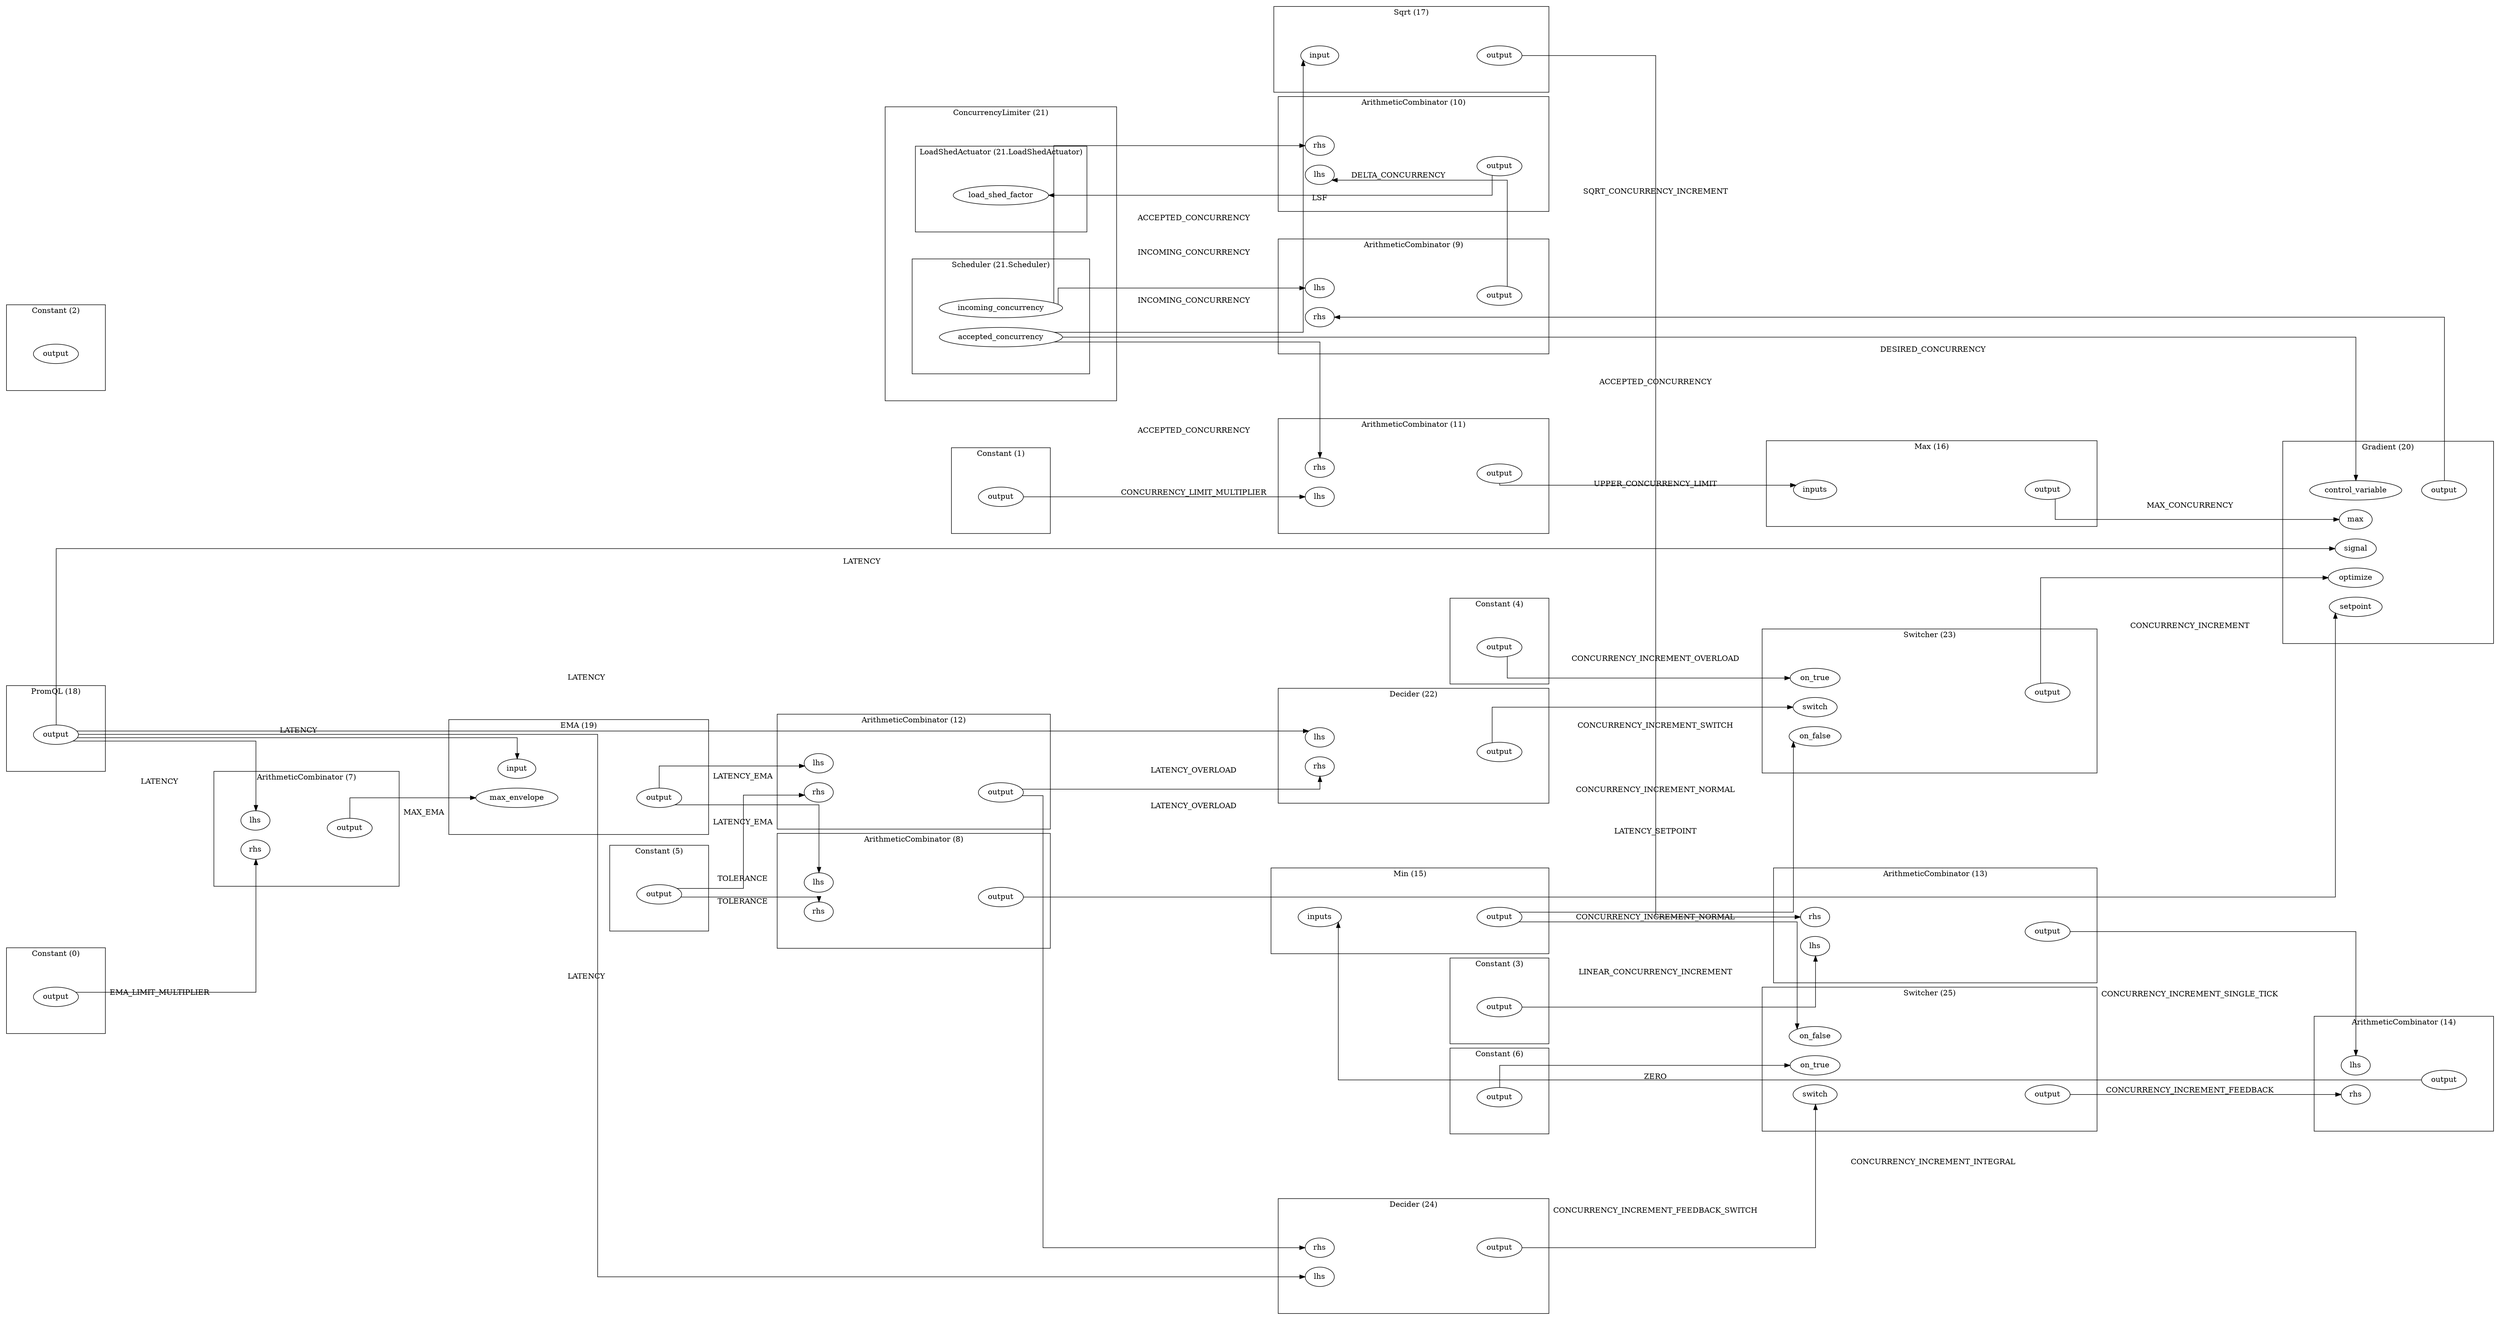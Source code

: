 digraph  {
	subgraph cluster_s27 {
		label="ArithmeticCombinator (10)";margin="50.0";
		n28[label="lhs"];
		n30[label="output"];
		n29[label="rhs"];
		n29->n30[style="invis"];
		{rank=same; n28;n29;};
		{rank=same; n30;};
		
	}
	subgraph cluster_s31 {
		label="ArithmeticCombinator (11)";margin="50.0";
		n32[label="lhs"];
		n34[label="output"];
		n33[label="rhs"];
		n33->n34[style="invis"];
		{rank=same; n32;n33;};
		{rank=same; n34;};
		
	}
	subgraph cluster_s35 {
		label="ArithmeticCombinator (12)";margin="50.0";
		n36[label="lhs"];
		n38[label="output"];
		n37[label="rhs"];
		n37->n38[style="invis"];
		{rank=same; n36;n37;};
		{rank=same; n38;};
		
	}
	subgraph cluster_s39 {
		label="ArithmeticCombinator (13)";margin="50.0";
		n40[label="lhs"];
		n42[label="output"];
		n41[label="rhs"];
		n41->n42[style="invis"];
		{rank=same; n40;n41;};
		{rank=same; n42;};
		
	}
	subgraph cluster_s43 {
		label="ArithmeticCombinator (14)";margin="50.0";
		n45[label="lhs"];
		n46[label="output"];
		n44[label="rhs"];
		n45->n46[style="invis"];
		{rank=same; n44;n45;};
		{rank=same; n46;};
		
	}
	subgraph cluster_s15 {
		label="ArithmeticCombinator (7)";margin="50.0";
		n16[label="lhs"];
		n18[label="output"];
		n17[label="rhs"];
		n17->n18[style="invis"];
		{rank=same; n16;n17;};
		{rank=same; n18;};
		
	}
	subgraph cluster_s19 {
		label="ArithmeticCombinator (8)";margin="50.0";
		n20[label="lhs"];
		n22[label="output"];
		n21[label="rhs"];
		n21->n22[style="invis"];
		{rank=same; n20;n21;};
		{rank=same; n22;};
		
	}
	subgraph cluster_s23 {
		label="ArithmeticCombinator (9)";margin="50.0";
		n24[label="lhs"];
		n26[label="output"];
		n25[label="rhs"];
		n25->n26[style="invis"];
		{rank=same; n24;n25;};
		{rank=same; n26;};
		
	}
	subgraph cluster_s69 {
		subgraph cluster_s73 {
			label="LoadShedActuator (21.LoadShedActuator)";margin="50.0";
			n74[label="load_shed_factor"];
			{rank=same; n74;};
			
		}
		subgraph cluster_s70 {
			label="Scheduler (21.Scheduler)";margin="50.0";
			n71[label="accepted_concurrency"];
			n72[label="incoming_concurrency"];
			{rank=same; n71;n72;};
			
		}
		label="ConcurrencyLimiter (21)";margin="50.0";
		
	}
	subgraph cluster_s1 {
		label="Constant (0)";margin="50.0";
		n2[label="output"];
		{rank=same; n2;};
		
	}
	subgraph cluster_s3 {
		label="Constant (1)";margin="50.0";
		n4[label="output"];
		{rank=same; n4;};
		
	}
	subgraph cluster_s5 {
		label="Constant (2)";margin="50.0";
		n6[label="output"];
		{rank=same; n6;};
		
	}
	subgraph cluster_s7 {
		label="Constant (3)";margin="50.0";
		n8[label="output"];
		{rank=same; n8;};
		
	}
	subgraph cluster_s9 {
		label="Constant (4)";margin="50.0";
		n10[label="output"];
		{rank=same; n10;};
		
	}
	subgraph cluster_s11 {
		label="Constant (5)";margin="50.0";
		n12[label="output"];
		{rank=same; n12;};
		
	}
	subgraph cluster_s13 {
		label="Constant (6)";margin="50.0";
		n14[label="output"];
		{rank=same; n14;};
		
	}
	subgraph cluster_s75 {
		label="Decider (22)";margin="50.0";
		n76[label="lhs"];
		n78[label="output"];
		n77[label="rhs"];
		n77->n78[style="invis"];
		{rank=same; n76;n77;};
		{rank=same; n78;};
		
	}
	subgraph cluster_s84 {
		label="Decider (24)";margin="50.0";
		n85[label="lhs"];
		n87[label="output"];
		n86[label="rhs"];
		n86->n87[style="invis"];
		{rank=same; n85;n86;};
		{rank=same; n87;};
		
	}
	subgraph cluster_s58 {
		label="EMA (19)";margin="50.0";
		n59[label="input"];
		n60[label="max_envelope"];
		n61[label="output"];
		n60->n61[style="invis"];
		{rank=same; n61;};
		{rank=same; n59;n60;};
		
	}
	subgraph cluster_s62 {
		label="Gradient (20)";margin="50.0";
		n67[label="control_variable"];
		n66[label="max"];
		n65[label="optimize"];
		n68[label="output"];
		n64[label="setpoint"];
		n63[label="signal"];
		n67->n68[style="invis"];
		{rank=same; n63;n64;n65;n66;n67;};
		{rank=same; n68;};
		
	}
	subgraph cluster_s50 {
		label="Max (16)";margin="50.0";
		n51[label="inputs"];
		n52[label="output"];
		n51->n52[style="invis"];
		{rank=same; n51;};
		{rank=same; n52;};
		
	}
	subgraph cluster_s47 {
		label="Min (15)";margin="50.0";
		n48[label="inputs"];
		n49[label="output"];
		n48->n49[style="invis"];
		{rank=same; n48;};
		{rank=same; n49;};
		
	}
	subgraph cluster_s56 {
		label="PromQL (18)";margin="50.0";
		n57[label="output"];
		{rank=same; n57;};
		
	}
	subgraph cluster_s53 {
		label="Sqrt (17)";margin="50.0";
		n54[label="input"];
		n55[label="output"];
		n54->n55[style="invis"];
		{rank=same; n55;};
		{rank=same; n54;};
		
	}
	subgraph cluster_s79 {
		label="Switcher (23)";margin="50.0";
		n82[label="on_false"];
		n81[label="on_true"];
		n83[label="output"];
		n80[label="switch"];
		n82->n83[style="invis"];
		{rank=same; n83;};
		{rank=same; n80;n81;n82;};
		
	}
	subgraph cluster_s88 {
		label="Switcher (25)";margin="50.0";
		n90[label="on_false"];
		n89[label="on_true"];
		n92[label="output"];
		n91[label="switch"];
		n91->n92[style="invis"];
		{rank=same; n89;n90;n91;};
		{rank=same; n92;};
		
	}
	rankdir="LR";splines="ortho";
	n71->n33[label="ACCEPTED_CONCURRENCY"];
	n71->n54[label="ACCEPTED_CONCURRENCY"];
	n71->n67[label="ACCEPTED_CONCURRENCY"];
	n72->n24[label="INCOMING_CONCURRENCY"];
	n72->n29[label="INCOMING_CONCURRENCY"];
	n55->n41[label="SQRT_CONCURRENCY_INCREMENT"];
	n57->n16[label="LATENCY"];
	n57->n59[label="LATENCY"];
	n57->n63[label="LATENCY"];
	n57->n76[label="LATENCY"];
	n57->n85[label="LATENCY"];
	n12->n21[label="TOLERANCE"];
	n12->n37[label="TOLERANCE"];
	n61->n20[label="LATENCY_EMA"];
	n61->n36[label="LATENCY_EMA"];
	n68->n25[label="DESIRED_CONCURRENCY"];
	n83->n65[label="CONCURRENCY_INCREMENT"];
	n4->n32[label="CONCURRENCY_LIMIT_MULTIPLIER"];
	n87->n91[label="CONCURRENCY_INCREMENT_FEEDBACK_SWITCH"];
	n30->n74[label="LSF"];
	n42->n45[label="CONCURRENCY_INCREMENT_SINGLE_TICK"];
	n78->n80[label="CONCURRENCY_INCREMENT_SWITCH"];
	n92->n44[label="CONCURRENCY_INCREMENT_FEEDBACK"];
	n10->n81[label="CONCURRENCY_INCREMENT_OVERLOAD"];
	n46->n48[label="CONCURRENCY_INCREMENT_INTEGRAL"];
	n49->n82[label="CONCURRENCY_INCREMENT_NORMAL"];
	n49->n90[label="CONCURRENCY_INCREMENT_NORMAL"];
	n52->n66[label="MAX_CONCURRENCY"];
	n22->n64[label="LATENCY_SETPOINT"];
	n38->n77[label="LATENCY_OVERLOAD"];
	n38->n86[label="LATENCY_OVERLOAD"];
	n2->n17[label="EMA_LIMIT_MULTIPLIER"];
	n14->n89[label="ZERO"];
	n18->n60[label="MAX_EMA"];
	n8->n40[label="LINEAR_CONCURRENCY_INCREMENT"];
	n26->n28[label="DELTA_CONCURRENCY"];
	n34->n51[label="UPPER_CONCURRENCY_LIMIT"];
	
}
